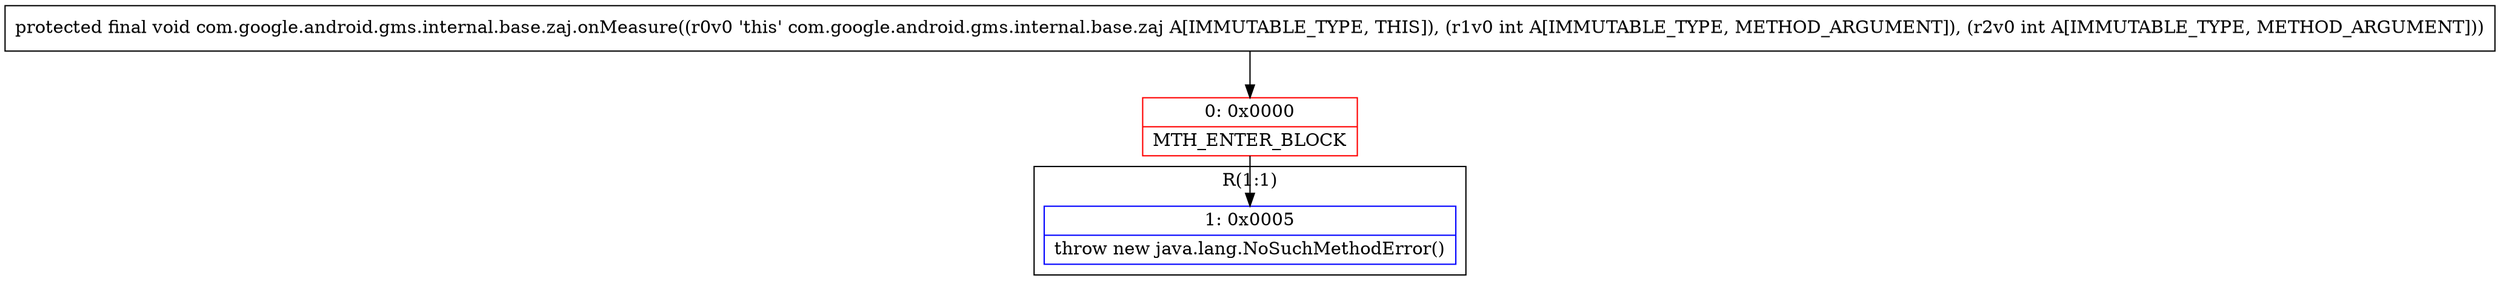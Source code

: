 digraph "CFG forcom.google.android.gms.internal.base.zaj.onMeasure(II)V" {
subgraph cluster_Region_1543369874 {
label = "R(1:1)";
node [shape=record,color=blue];
Node_1 [shape=record,label="{1\:\ 0x0005|throw new java.lang.NoSuchMethodError()\l}"];
}
Node_0 [shape=record,color=red,label="{0\:\ 0x0000|MTH_ENTER_BLOCK\l}"];
MethodNode[shape=record,label="{protected final void com.google.android.gms.internal.base.zaj.onMeasure((r0v0 'this' com.google.android.gms.internal.base.zaj A[IMMUTABLE_TYPE, THIS]), (r1v0 int A[IMMUTABLE_TYPE, METHOD_ARGUMENT]), (r2v0 int A[IMMUTABLE_TYPE, METHOD_ARGUMENT])) }"];
MethodNode -> Node_0;
Node_0 -> Node_1;
}

